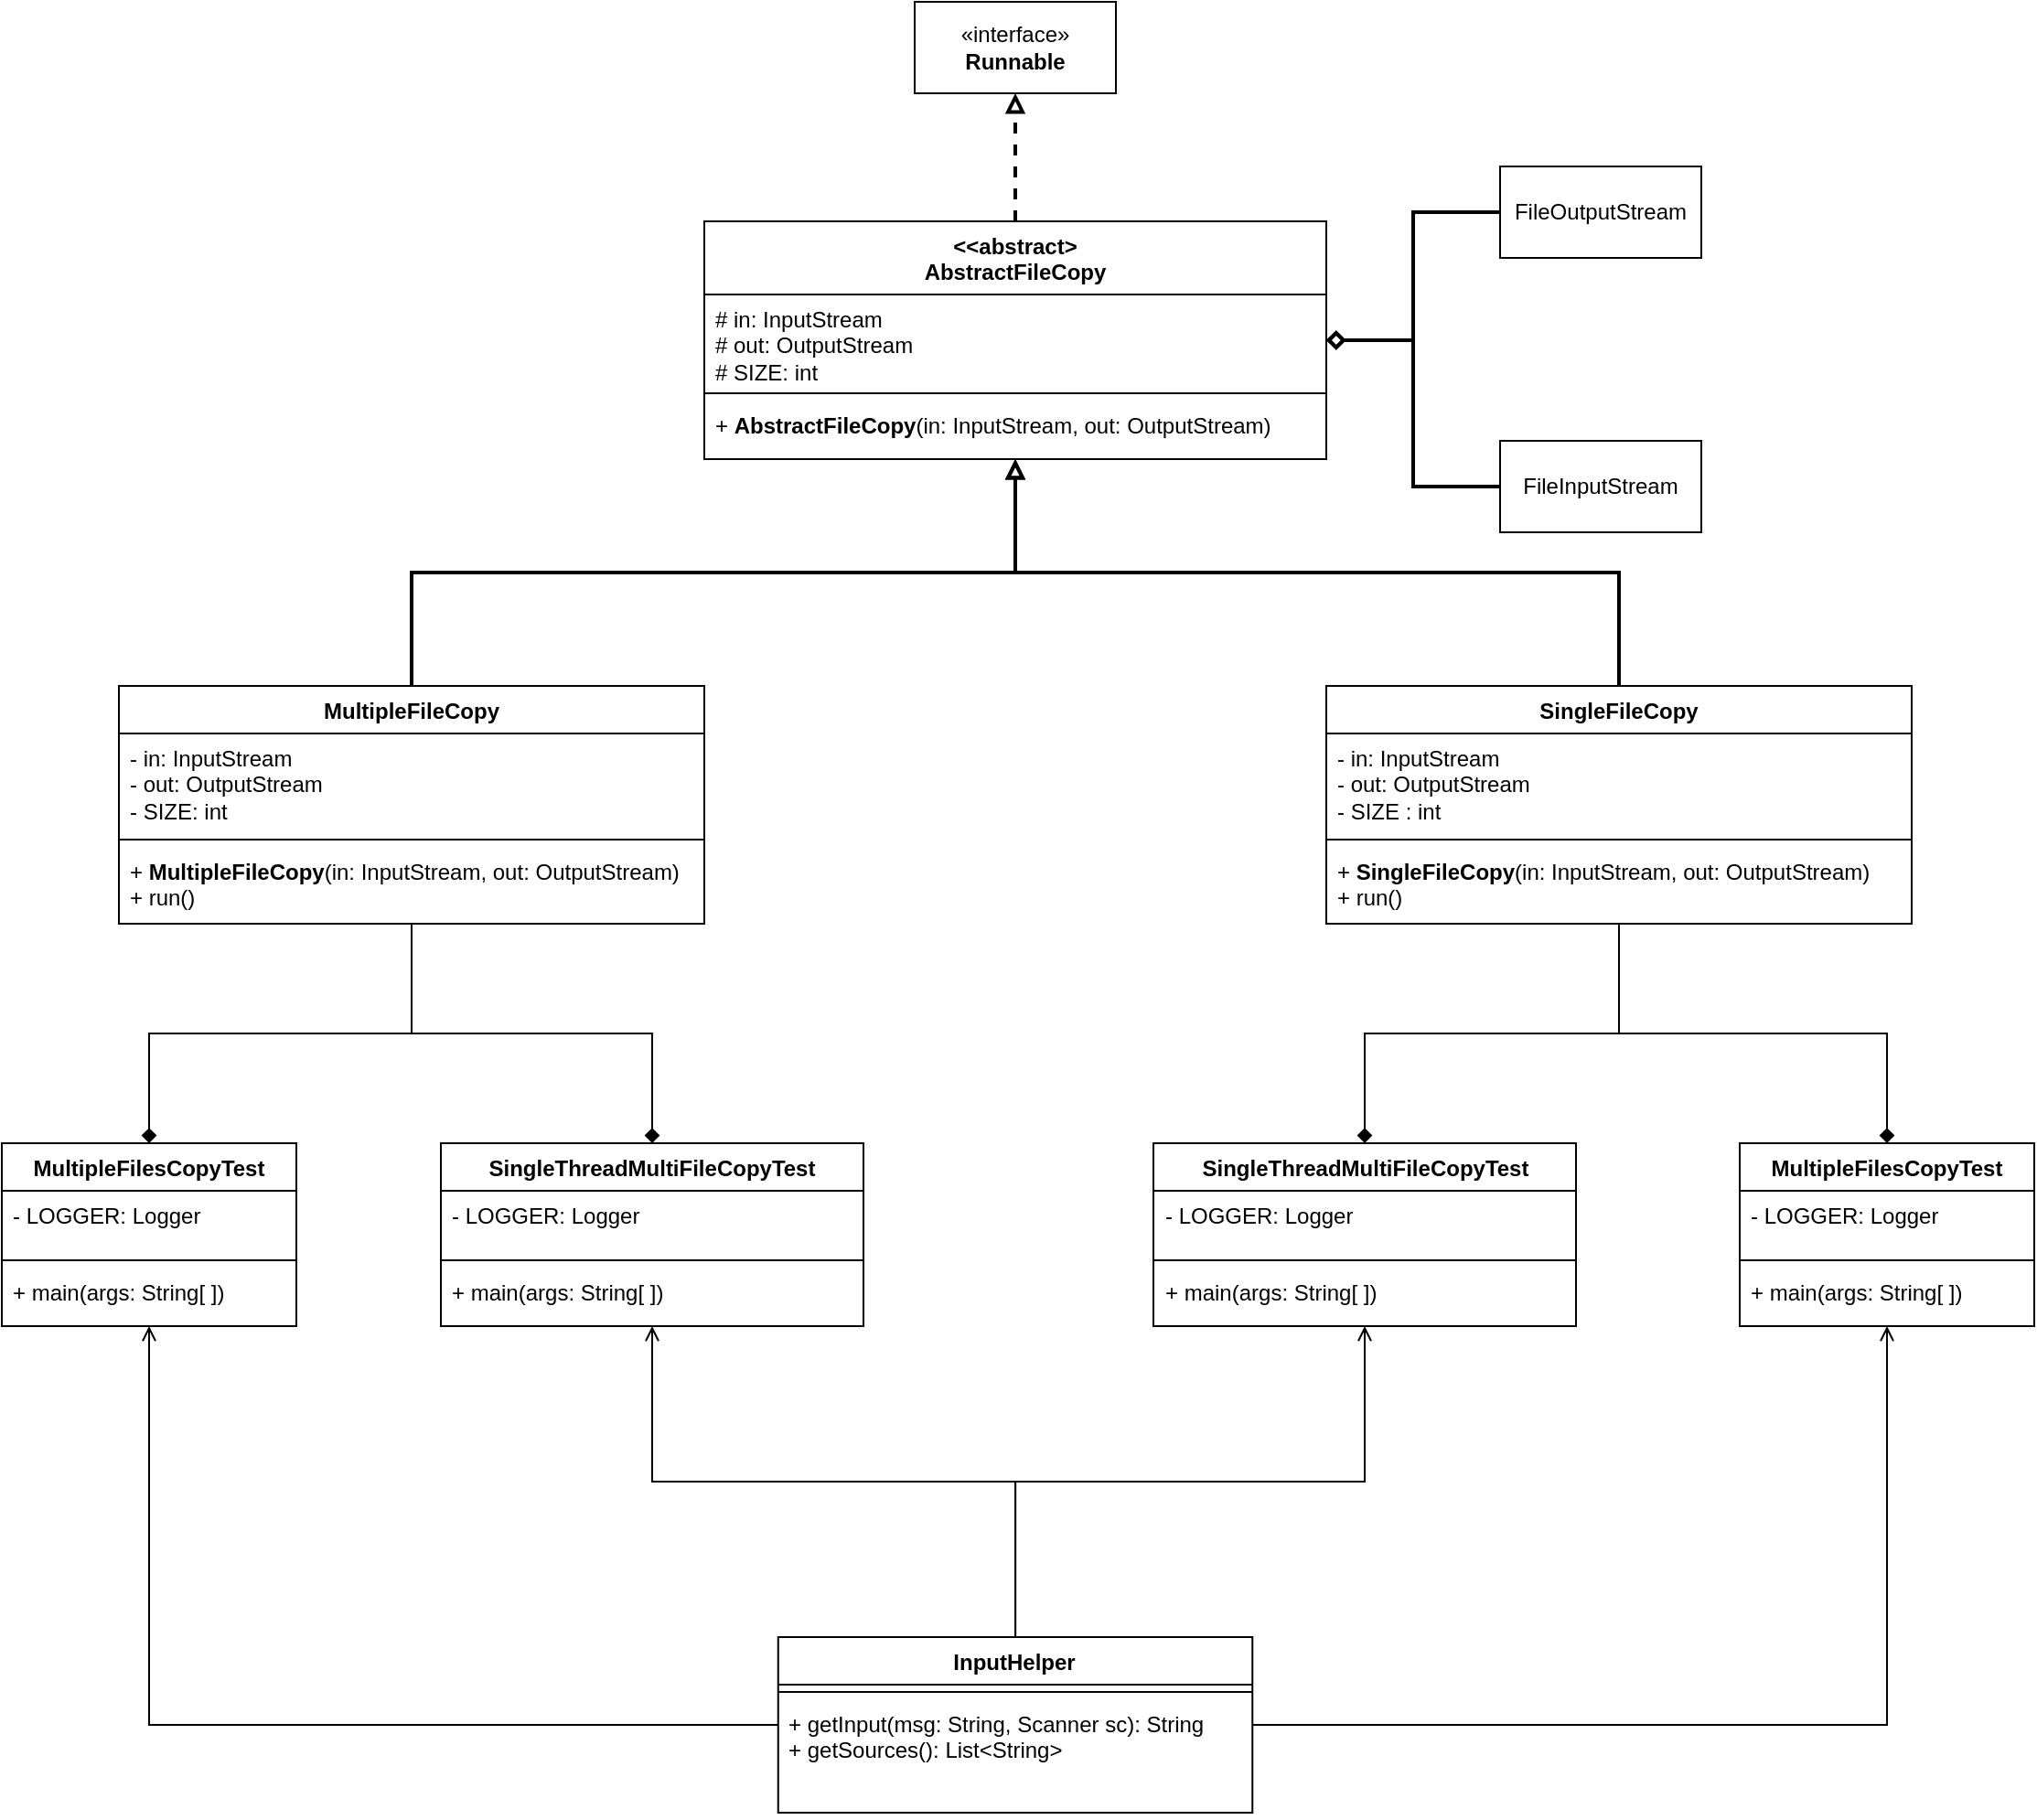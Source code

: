 <mxfile version="26.0.4" pages="3">
  <diagram id="C5RBs43oDa-KdzZeNtuy" name="SingleFileCopy">
    <mxGraphModel dx="1597" dy="745" grid="1" gridSize="10" guides="1" tooltips="1" connect="1" arrows="1" fold="1" page="1" pageScale="1" pageWidth="827" pageHeight="1169" math="0" shadow="0">
      <root>
        <mxCell id="WIyWlLk6GJQsqaUBKTNV-0" />
        <mxCell id="WIyWlLk6GJQsqaUBKTNV-1" parent="WIyWlLk6GJQsqaUBKTNV-0" />
        <mxCell id="6d-kajiBKO4Rtj_QUEIj-31" style="edgeStyle=orthogonalEdgeStyle;rounded=0;orthogonalLoop=1;jettySize=auto;html=1;strokeWidth=2;endArrow=block;endFill=0;" parent="WIyWlLk6GJQsqaUBKTNV-1" source="sKwEqX5zjyKueGjFuPMs-0" target="6d-kajiBKO4Rtj_QUEIj-25" edge="1">
          <mxGeometry relative="1" as="geometry" />
        </mxCell>
        <mxCell id="8niMl-YdIDnYW3GHy-0P-21" style="edgeStyle=orthogonalEdgeStyle;rounded=0;orthogonalLoop=1;jettySize=auto;html=1;endArrow=diamond;endFill=1;" parent="WIyWlLk6GJQsqaUBKTNV-1" source="sKwEqX5zjyKueGjFuPMs-0" target="8niMl-YdIDnYW3GHy-0P-13" edge="1">
          <mxGeometry relative="1" as="geometry" />
        </mxCell>
        <mxCell id="8niMl-YdIDnYW3GHy-0P-28" style="edgeStyle=orthogonalEdgeStyle;rounded=0;orthogonalLoop=1;jettySize=auto;html=1;entryX=0.5;entryY=0;entryDx=0;entryDy=0;endArrow=diamond;endFill=1;" parent="WIyWlLk6GJQsqaUBKTNV-1" source="sKwEqX5zjyKueGjFuPMs-0" target="8niMl-YdIDnYW3GHy-0P-22" edge="1">
          <mxGeometry relative="1" as="geometry" />
        </mxCell>
        <mxCell id="sKwEqX5zjyKueGjFuPMs-0" value="SingleFileCopy" style="swimlane;fontStyle=1;align=center;verticalAlign=top;childLayout=stackLayout;horizontal=1;startSize=26;horizontalStack=0;resizeParent=1;resizeParentMax=0;resizeLast=0;collapsible=1;marginBottom=0;whiteSpace=wrap;html=1;" parent="WIyWlLk6GJQsqaUBKTNV-1" vertex="1">
          <mxGeometry x="172" y="412" width="320" height="130" as="geometry" />
        </mxCell>
        <mxCell id="sKwEqX5zjyKueGjFuPMs-1" value="- in: InputStream&lt;div&gt;- out: OutputStream&lt;/div&gt;&lt;div&gt;- SIZE : int&lt;/div&gt;" style="text;strokeColor=none;fillColor=none;align=left;verticalAlign=top;spacingLeft=4;spacingRight=4;overflow=hidden;rotatable=0;points=[[0,0.5],[1,0.5]];portConstraint=eastwest;whiteSpace=wrap;html=1;" parent="sKwEqX5zjyKueGjFuPMs-0" vertex="1">
          <mxGeometry y="26" width="320" height="54" as="geometry" />
        </mxCell>
        <mxCell id="sKwEqX5zjyKueGjFuPMs-2" value="" style="line;strokeWidth=1;fillColor=none;align=left;verticalAlign=middle;spacingTop=-1;spacingLeft=3;spacingRight=3;rotatable=0;labelPosition=right;points=[];portConstraint=eastwest;strokeColor=inherit;" parent="sKwEqX5zjyKueGjFuPMs-0" vertex="1">
          <mxGeometry y="80" width="320" height="8" as="geometry" />
        </mxCell>
        <mxCell id="sKwEqX5zjyKueGjFuPMs-3" value="+&amp;nbsp;&lt;span style=&quot;font-weight: 700; text-align: center;&quot;&gt;SingleFileCopy&lt;/span&gt;(in: InputStream, out: OutputStream)&lt;div&gt;+ run()&lt;/div&gt;" style="text;strokeColor=none;fillColor=none;align=left;verticalAlign=top;spacingLeft=4;spacingRight=4;overflow=hidden;rotatable=0;points=[[0,0.5],[1,0.5]];portConstraint=eastwest;whiteSpace=wrap;html=1;" parent="sKwEqX5zjyKueGjFuPMs-0" vertex="1">
          <mxGeometry y="88" width="320" height="42" as="geometry" />
        </mxCell>
        <mxCell id="6d-kajiBKO4Rtj_QUEIj-33" style="edgeStyle=orthogonalEdgeStyle;rounded=0;orthogonalLoop=1;jettySize=auto;html=1;strokeWidth=2;endArrow=diamond;endFill=0;" parent="WIyWlLk6GJQsqaUBKTNV-1" source="sKwEqX5zjyKueGjFuPMs-4" target="6d-kajiBKO4Rtj_QUEIj-25" edge="1">
          <mxGeometry relative="1" as="geometry" />
        </mxCell>
        <mxCell id="sKwEqX5zjyKueGjFuPMs-4" value="FileOutputStream" style="html=1;whiteSpace=wrap;" parent="WIyWlLk6GJQsqaUBKTNV-1" vertex="1">
          <mxGeometry x="267" y="128" width="110" height="50" as="geometry" />
        </mxCell>
        <mxCell id="6d-kajiBKO4Rtj_QUEIj-32" style="edgeStyle=orthogonalEdgeStyle;rounded=0;orthogonalLoop=1;jettySize=auto;html=1;strokeWidth=2;endArrow=diamond;endFill=0;" parent="WIyWlLk6GJQsqaUBKTNV-1" source="sKwEqX5zjyKueGjFuPMs-5" target="6d-kajiBKO4Rtj_QUEIj-25" edge="1">
          <mxGeometry relative="1" as="geometry" />
        </mxCell>
        <mxCell id="sKwEqX5zjyKueGjFuPMs-5" value="FileInputStream" style="html=1;whiteSpace=wrap;" parent="WIyWlLk6GJQsqaUBKTNV-1" vertex="1">
          <mxGeometry x="267" y="278" width="110" height="50" as="geometry" />
        </mxCell>
        <mxCell id="6d-kajiBKO4Rtj_QUEIj-30" style="edgeStyle=orthogonalEdgeStyle;rounded=0;orthogonalLoop=1;jettySize=auto;html=1;strokeWidth=2;endArrow=block;endFill=0;" parent="WIyWlLk6GJQsqaUBKTNV-1" source="6d-kajiBKO4Rtj_QUEIj-11" target="6d-kajiBKO4Rtj_QUEIj-25" edge="1">
          <mxGeometry relative="1" as="geometry" />
        </mxCell>
        <mxCell id="8niMl-YdIDnYW3GHy-0P-19" style="edgeStyle=orthogonalEdgeStyle;rounded=0;orthogonalLoop=1;jettySize=auto;html=1;endArrow=diamond;endFill=1;" parent="WIyWlLk6GJQsqaUBKTNV-1" source="6d-kajiBKO4Rtj_QUEIj-11" target="8niMl-YdIDnYW3GHy-0P-4" edge="1">
          <mxGeometry relative="1" as="geometry" />
        </mxCell>
        <mxCell id="8niMl-YdIDnYW3GHy-0P-20" style="edgeStyle=orthogonalEdgeStyle;rounded=0;orthogonalLoop=1;jettySize=auto;html=1;endArrow=diamond;endFill=1;" parent="WIyWlLk6GJQsqaUBKTNV-1" source="6d-kajiBKO4Rtj_QUEIj-11" target="8niMl-YdIDnYW3GHy-0P-9" edge="1">
          <mxGeometry relative="1" as="geometry" />
        </mxCell>
        <mxCell id="6d-kajiBKO4Rtj_QUEIj-11" value="MultipleFileCopy" style="swimlane;fontStyle=1;align=center;verticalAlign=top;childLayout=stackLayout;horizontal=1;startSize=26;horizontalStack=0;resizeParent=1;resizeParentMax=0;resizeLast=0;collapsible=1;marginBottom=0;whiteSpace=wrap;html=1;" parent="WIyWlLk6GJQsqaUBKTNV-1" vertex="1">
          <mxGeometry x="-488" y="412" width="320" height="130" as="geometry" />
        </mxCell>
        <mxCell id="6d-kajiBKO4Rtj_QUEIj-12" value="- in: InputStream&lt;div&gt;- out: OutputStream&lt;/div&gt;&lt;div&gt;- SIZE: int&lt;/div&gt;" style="text;strokeColor=none;fillColor=none;align=left;verticalAlign=top;spacingLeft=4;spacingRight=4;overflow=hidden;rotatable=0;points=[[0,0.5],[1,0.5]];portConstraint=eastwest;whiteSpace=wrap;html=1;" parent="6d-kajiBKO4Rtj_QUEIj-11" vertex="1">
          <mxGeometry y="26" width="320" height="54" as="geometry" />
        </mxCell>
        <mxCell id="6d-kajiBKO4Rtj_QUEIj-13" value="" style="line;strokeWidth=1;fillColor=none;align=left;verticalAlign=middle;spacingTop=-1;spacingLeft=3;spacingRight=3;rotatable=0;labelPosition=right;points=[];portConstraint=eastwest;strokeColor=inherit;" parent="6d-kajiBKO4Rtj_QUEIj-11" vertex="1">
          <mxGeometry y="80" width="320" height="8" as="geometry" />
        </mxCell>
        <mxCell id="6d-kajiBKO4Rtj_QUEIj-14" value="+&amp;nbsp;&lt;span style=&quot;font-weight: 700; text-align: center;&quot;&gt;MultipleFileCopy&lt;/span&gt;(in: InputStream, out: OutputStream)&lt;div&gt;+ run()&lt;/div&gt;" style="text;strokeColor=none;fillColor=none;align=left;verticalAlign=top;spacingLeft=4;spacingRight=4;overflow=hidden;rotatable=0;points=[[0,0.5],[1,0.5]];portConstraint=eastwest;whiteSpace=wrap;html=1;" parent="6d-kajiBKO4Rtj_QUEIj-11" vertex="1">
          <mxGeometry y="88" width="320" height="42" as="geometry" />
        </mxCell>
        <mxCell id="6d-kajiBKO4Rtj_QUEIj-19" value="«interface»&lt;br&gt;&lt;b&gt;Runnable&lt;/b&gt;" style="html=1;whiteSpace=wrap;" parent="WIyWlLk6GJQsqaUBKTNV-1" vertex="1">
          <mxGeometry x="-53" y="38" width="110" height="50" as="geometry" />
        </mxCell>
        <mxCell id="6d-kajiBKO4Rtj_QUEIj-29" style="edgeStyle=orthogonalEdgeStyle;rounded=0;orthogonalLoop=1;jettySize=auto;html=1;endArrow=block;endFill=0;dashed=1;strokeWidth=2;" parent="WIyWlLk6GJQsqaUBKTNV-1" source="6d-kajiBKO4Rtj_QUEIj-25" target="6d-kajiBKO4Rtj_QUEIj-19" edge="1">
          <mxGeometry relative="1" as="geometry" />
        </mxCell>
        <mxCell id="6d-kajiBKO4Rtj_QUEIj-25" value="&lt;div&gt;&amp;lt;&amp;lt;abstract&amp;gt;&lt;/div&gt;&lt;div&gt;AbstractFileCopy&lt;/div&gt;" style="swimlane;fontStyle=1;align=center;verticalAlign=top;childLayout=stackLayout;horizontal=1;startSize=40;horizontalStack=0;resizeParent=1;resizeParentMax=0;resizeLast=0;collapsible=1;marginBottom=0;whiteSpace=wrap;html=1;" parent="WIyWlLk6GJQsqaUBKTNV-1" vertex="1">
          <mxGeometry x="-168" y="158" width="340" height="130" as="geometry" />
        </mxCell>
        <mxCell id="6d-kajiBKO4Rtj_QUEIj-26" value="# in: InputStream&lt;div&gt;# out: OutputStream&lt;/div&gt;&lt;div&gt;# SIZE: int&lt;/div&gt;" style="text;strokeColor=none;fillColor=none;align=left;verticalAlign=top;spacingLeft=4;spacingRight=4;overflow=hidden;rotatable=0;points=[[0,0.5],[1,0.5]];portConstraint=eastwest;whiteSpace=wrap;html=1;" parent="6d-kajiBKO4Rtj_QUEIj-25" vertex="1">
          <mxGeometry y="40" width="340" height="50" as="geometry" />
        </mxCell>
        <mxCell id="6d-kajiBKO4Rtj_QUEIj-27" value="" style="line;strokeWidth=1;fillColor=none;align=left;verticalAlign=middle;spacingTop=-1;spacingLeft=3;spacingRight=3;rotatable=0;labelPosition=right;points=[];portConstraint=eastwest;strokeColor=inherit;" parent="6d-kajiBKO4Rtj_QUEIj-25" vertex="1">
          <mxGeometry y="90" width="340" height="8" as="geometry" />
        </mxCell>
        <mxCell id="6d-kajiBKO4Rtj_QUEIj-28" value="+ &lt;b&gt;Abstract&lt;/b&gt;&lt;span style=&quot;font-weight: 700; text-align: center;&quot;&gt;FileCopy&lt;/span&gt;(in: InputStream, out: OutputStream)" style="text;strokeColor=none;fillColor=none;align=left;verticalAlign=top;spacingLeft=4;spacingRight=4;overflow=hidden;rotatable=0;points=[[0,0.5],[1,0.5]];portConstraint=eastwest;whiteSpace=wrap;html=1;" parent="6d-kajiBKO4Rtj_QUEIj-25" vertex="1">
          <mxGeometry y="98" width="340" height="32" as="geometry" />
        </mxCell>
        <mxCell id="8niMl-YdIDnYW3GHy-0P-8" style="edgeStyle=orthogonalEdgeStyle;rounded=0;orthogonalLoop=1;jettySize=auto;html=1;endArrow=open;endFill=0;startArrow=none;startFill=0;" parent="WIyWlLk6GJQsqaUBKTNV-1" source="8niMl-YdIDnYW3GHy-0P-0" target="8niMl-YdIDnYW3GHy-0P-4" edge="1">
          <mxGeometry relative="1" as="geometry" />
        </mxCell>
        <mxCell id="8niMl-YdIDnYW3GHy-0P-17" style="edgeStyle=orthogonalEdgeStyle;rounded=0;orthogonalLoop=1;jettySize=auto;html=1;endArrow=open;endFill=0;" parent="WIyWlLk6GJQsqaUBKTNV-1" source="8niMl-YdIDnYW3GHy-0P-0" target="8niMl-YdIDnYW3GHy-0P-13" edge="1">
          <mxGeometry relative="1" as="geometry" />
        </mxCell>
        <mxCell id="8niMl-YdIDnYW3GHy-0P-18" style="edgeStyle=orthogonalEdgeStyle;rounded=0;orthogonalLoop=1;jettySize=auto;html=1;endArrow=open;endFill=0;" parent="WIyWlLk6GJQsqaUBKTNV-1" source="8niMl-YdIDnYW3GHy-0P-0" target="8niMl-YdIDnYW3GHy-0P-9" edge="1">
          <mxGeometry relative="1" as="geometry" />
        </mxCell>
        <mxCell id="8niMl-YdIDnYW3GHy-0P-26" style="edgeStyle=orthogonalEdgeStyle;rounded=0;orthogonalLoop=1;jettySize=auto;html=1;endArrow=open;endFill=0;" parent="WIyWlLk6GJQsqaUBKTNV-1" source="8niMl-YdIDnYW3GHy-0P-0" target="8niMl-YdIDnYW3GHy-0P-22" edge="1">
          <mxGeometry relative="1" as="geometry" />
        </mxCell>
        <mxCell id="8niMl-YdIDnYW3GHy-0P-0" value="InputHelper" style="swimlane;fontStyle=1;align=center;verticalAlign=top;childLayout=stackLayout;horizontal=1;startSize=26;horizontalStack=0;resizeParent=1;resizeParentMax=0;resizeLast=0;collapsible=1;marginBottom=0;whiteSpace=wrap;html=1;" parent="WIyWlLk6GJQsqaUBKTNV-1" vertex="1">
          <mxGeometry x="-127.62" y="932" width="259.25" height="96" as="geometry" />
        </mxCell>
        <mxCell id="8niMl-YdIDnYW3GHy-0P-2" value="" style="line;strokeWidth=1;fillColor=none;align=left;verticalAlign=middle;spacingTop=-1;spacingLeft=3;spacingRight=3;rotatable=0;labelPosition=right;points=[];portConstraint=eastwest;strokeColor=inherit;" parent="8niMl-YdIDnYW3GHy-0P-0" vertex="1">
          <mxGeometry y="26" width="259.25" height="8" as="geometry" />
        </mxCell>
        <mxCell id="8niMl-YdIDnYW3GHy-0P-3" value="&lt;div&gt;&lt;span style=&quot;background-color: transparent; color: light-dark(rgb(0, 0, 0), rgb(255, 255, 255));&quot;&gt;+ getInput(msg: String, Scanner sc): String&lt;/span&gt;&lt;br&gt;&lt;/div&gt;&lt;div&gt;+ getSources(): List&amp;lt;String&amp;gt;&lt;/div&gt;&lt;div&gt;&lt;br&gt;&lt;/div&gt;" style="text;strokeColor=none;fillColor=none;align=left;verticalAlign=top;spacingLeft=4;spacingRight=4;overflow=hidden;rotatable=0;points=[[0,0.5],[1,0.5]];portConstraint=eastwest;whiteSpace=wrap;html=1;" parent="8niMl-YdIDnYW3GHy-0P-0" vertex="1">
          <mxGeometry y="34" width="259.25" height="62" as="geometry" />
        </mxCell>
        <mxCell id="8niMl-YdIDnYW3GHy-0P-4" value="MultipleFilesCopyTest" style="swimlane;fontStyle=1;align=center;verticalAlign=top;childLayout=stackLayout;horizontal=1;startSize=26;horizontalStack=0;resizeParent=1;resizeParentMax=0;resizeLast=0;collapsible=1;marginBottom=0;whiteSpace=wrap;html=1;" parent="WIyWlLk6GJQsqaUBKTNV-1" vertex="1">
          <mxGeometry x="-552" y="662" width="161" height="100" as="geometry" />
        </mxCell>
        <mxCell id="8niMl-YdIDnYW3GHy-0P-5" value="- LOGGER: Logger" style="text;strokeColor=none;fillColor=none;align=left;verticalAlign=top;spacingLeft=4;spacingRight=4;overflow=hidden;rotatable=0;points=[[0,0.5],[1,0.5]];portConstraint=eastwest;whiteSpace=wrap;html=1;" parent="8niMl-YdIDnYW3GHy-0P-4" vertex="1">
          <mxGeometry y="26" width="161" height="34" as="geometry" />
        </mxCell>
        <mxCell id="8niMl-YdIDnYW3GHy-0P-6" value="" style="line;strokeWidth=1;fillColor=none;align=left;verticalAlign=middle;spacingTop=-1;spacingLeft=3;spacingRight=3;rotatable=0;labelPosition=right;points=[];portConstraint=eastwest;strokeColor=inherit;" parent="8niMl-YdIDnYW3GHy-0P-4" vertex="1">
          <mxGeometry y="60" width="161" height="8" as="geometry" />
        </mxCell>
        <mxCell id="8niMl-YdIDnYW3GHy-0P-7" value="+ main(args: String[ ])" style="text;strokeColor=none;fillColor=none;align=left;verticalAlign=top;spacingLeft=4;spacingRight=4;overflow=hidden;rotatable=0;points=[[0,0.5],[1,0.5]];portConstraint=eastwest;whiteSpace=wrap;html=1;" parent="8niMl-YdIDnYW3GHy-0P-4" vertex="1">
          <mxGeometry y="68" width="161" height="32" as="geometry" />
        </mxCell>
        <mxCell id="8niMl-YdIDnYW3GHy-0P-9" value="SingleThreadMultiFileCopyTest" style="swimlane;fontStyle=1;align=center;verticalAlign=top;childLayout=stackLayout;horizontal=1;startSize=26;horizontalStack=0;resizeParent=1;resizeParentMax=0;resizeLast=0;collapsible=1;marginBottom=0;whiteSpace=wrap;html=1;" parent="WIyWlLk6GJQsqaUBKTNV-1" vertex="1">
          <mxGeometry x="-312" y="662" width="231" height="100" as="geometry" />
        </mxCell>
        <mxCell id="8niMl-YdIDnYW3GHy-0P-10" value="- LOGGER: Logger" style="text;strokeColor=none;fillColor=none;align=left;verticalAlign=top;spacingLeft=4;spacingRight=4;overflow=hidden;rotatable=0;points=[[0,0.5],[1,0.5]];portConstraint=eastwest;whiteSpace=wrap;html=1;" parent="8niMl-YdIDnYW3GHy-0P-9" vertex="1">
          <mxGeometry y="26" width="231" height="34" as="geometry" />
        </mxCell>
        <mxCell id="8niMl-YdIDnYW3GHy-0P-11" value="" style="line;strokeWidth=1;fillColor=none;align=left;verticalAlign=middle;spacingTop=-1;spacingLeft=3;spacingRight=3;rotatable=0;labelPosition=right;points=[];portConstraint=eastwest;strokeColor=inherit;" parent="8niMl-YdIDnYW3GHy-0P-9" vertex="1">
          <mxGeometry y="60" width="231" height="8" as="geometry" />
        </mxCell>
        <mxCell id="8niMl-YdIDnYW3GHy-0P-12" value="+ main(args: String[ ])" style="text;strokeColor=none;fillColor=none;align=left;verticalAlign=top;spacingLeft=4;spacingRight=4;overflow=hidden;rotatable=0;points=[[0,0.5],[1,0.5]];portConstraint=eastwest;whiteSpace=wrap;html=1;" parent="8niMl-YdIDnYW3GHy-0P-9" vertex="1">
          <mxGeometry y="68" width="231" height="32" as="geometry" />
        </mxCell>
        <mxCell id="8niMl-YdIDnYW3GHy-0P-13" value="MultipleFilesCopyTest" style="swimlane;fontStyle=1;align=center;verticalAlign=top;childLayout=stackLayout;horizontal=1;startSize=26;horizontalStack=0;resizeParent=1;resizeParentMax=0;resizeLast=0;collapsible=1;marginBottom=0;whiteSpace=wrap;html=1;" parent="WIyWlLk6GJQsqaUBKTNV-1" vertex="1">
          <mxGeometry x="398" y="662" width="161" height="100" as="geometry" />
        </mxCell>
        <mxCell id="8niMl-YdIDnYW3GHy-0P-14" value="- LOGGER: Logger" style="text;strokeColor=none;fillColor=none;align=left;verticalAlign=top;spacingLeft=4;spacingRight=4;overflow=hidden;rotatable=0;points=[[0,0.5],[1,0.5]];portConstraint=eastwest;whiteSpace=wrap;html=1;" parent="8niMl-YdIDnYW3GHy-0P-13" vertex="1">
          <mxGeometry y="26" width="161" height="34" as="geometry" />
        </mxCell>
        <mxCell id="8niMl-YdIDnYW3GHy-0P-15" value="" style="line;strokeWidth=1;fillColor=none;align=left;verticalAlign=middle;spacingTop=-1;spacingLeft=3;spacingRight=3;rotatable=0;labelPosition=right;points=[];portConstraint=eastwest;strokeColor=inherit;" parent="8niMl-YdIDnYW3GHy-0P-13" vertex="1">
          <mxGeometry y="60" width="161" height="8" as="geometry" />
        </mxCell>
        <mxCell id="8niMl-YdIDnYW3GHy-0P-16" value="+ main(args: String[ ])" style="text;strokeColor=none;fillColor=none;align=left;verticalAlign=top;spacingLeft=4;spacingRight=4;overflow=hidden;rotatable=0;points=[[0,0.5],[1,0.5]];portConstraint=eastwest;whiteSpace=wrap;html=1;" parent="8niMl-YdIDnYW3GHy-0P-13" vertex="1">
          <mxGeometry y="68" width="161" height="32" as="geometry" />
        </mxCell>
        <mxCell id="8niMl-YdIDnYW3GHy-0P-22" value="SingleThreadMultiFileCopyTest" style="swimlane;fontStyle=1;align=center;verticalAlign=top;childLayout=stackLayout;horizontal=1;startSize=26;horizontalStack=0;resizeParent=1;resizeParentMax=0;resizeLast=0;collapsible=1;marginBottom=0;whiteSpace=wrap;html=1;" parent="WIyWlLk6GJQsqaUBKTNV-1" vertex="1">
          <mxGeometry x="77.5" y="662" width="231" height="100" as="geometry" />
        </mxCell>
        <mxCell id="8niMl-YdIDnYW3GHy-0P-23" value="- LOGGER: Logger" style="text;strokeColor=none;fillColor=none;align=left;verticalAlign=top;spacingLeft=4;spacingRight=4;overflow=hidden;rotatable=0;points=[[0,0.5],[1,0.5]];portConstraint=eastwest;whiteSpace=wrap;html=1;" parent="8niMl-YdIDnYW3GHy-0P-22" vertex="1">
          <mxGeometry y="26" width="231" height="34" as="geometry" />
        </mxCell>
        <mxCell id="8niMl-YdIDnYW3GHy-0P-24" value="" style="line;strokeWidth=1;fillColor=none;align=left;verticalAlign=middle;spacingTop=-1;spacingLeft=3;spacingRight=3;rotatable=0;labelPosition=right;points=[];portConstraint=eastwest;strokeColor=inherit;" parent="8niMl-YdIDnYW3GHy-0P-22" vertex="1">
          <mxGeometry y="60" width="231" height="8" as="geometry" />
        </mxCell>
        <mxCell id="8niMl-YdIDnYW3GHy-0P-25" value="+ main(args: String[ ])" style="text;strokeColor=none;fillColor=none;align=left;verticalAlign=top;spacingLeft=4;spacingRight=4;overflow=hidden;rotatable=0;points=[[0,0.5],[1,0.5]];portConstraint=eastwest;whiteSpace=wrap;html=1;" parent="8niMl-YdIDnYW3GHy-0P-22" vertex="1">
          <mxGeometry y="68" width="231" height="32" as="geometry" />
        </mxCell>
      </root>
    </mxGraphModel>
  </diagram>
  <diagram id="9VZDZ3fmeXjfZXlW8FQZ" name="페이지-2">
    <mxGraphModel dx="1292" dy="745" grid="1" gridSize="10" guides="1" tooltips="1" connect="1" arrows="1" fold="1" page="1" pageScale="1" pageWidth="827" pageHeight="1169" math="0" shadow="0">
      <root>
        <mxCell id="0" />
        <mxCell id="1" parent="0" />
      </root>
    </mxGraphModel>
  </diagram>
  <diagram id="Hk2RYTqE0hzmxXWW5x0G" name="페이지-3">
    <mxGraphModel dx="886" dy="511" grid="1" gridSize="10" guides="1" tooltips="1" connect="1" arrows="1" fold="1" page="1" pageScale="1" pageWidth="827" pageHeight="1169" math="0" shadow="0">
      <root>
        <mxCell id="0" />
        <mxCell id="1" parent="0" />
        <mxCell id="R1q_15ZvfDhyaI_Q1raP-1" value="InputHelper" style="swimlane;fontStyle=1;align=center;verticalAlign=top;childLayout=stackLayout;horizontal=1;startSize=26;horizontalStack=0;resizeParent=1;resizeParentMax=0;resizeLast=0;collapsible=1;marginBottom=0;whiteSpace=wrap;html=1;" vertex="1" parent="1">
          <mxGeometry x="334" y="370" width="160" height="140" as="geometry" />
        </mxCell>
        <mxCell id="R1q_15ZvfDhyaI_Q1raP-2" value="- sc: Scanner&lt;div&gt;- LOGGER: logger&lt;/div&gt;" style="text;strokeColor=none;fillColor=none;align=left;verticalAlign=top;spacingLeft=4;spacingRight=4;overflow=hidden;rotatable=0;points=[[0,0.5],[1,0.5]];portConstraint=eastwest;whiteSpace=wrap;html=1;" vertex="1" parent="R1q_15ZvfDhyaI_Q1raP-1">
          <mxGeometry y="26" width="160" height="44" as="geometry" />
        </mxCell>
        <mxCell id="R1q_15ZvfDhyaI_Q1raP-3" value="" style="line;strokeWidth=1;fillColor=none;align=left;verticalAlign=middle;spacingTop=-1;spacingLeft=3;spacingRight=3;rotatable=0;labelPosition=right;points=[];portConstraint=eastwest;strokeColor=inherit;" vertex="1" parent="R1q_15ZvfDhyaI_Q1raP-1">
          <mxGeometry y="70" width="160" height="8" as="geometry" />
        </mxCell>
        <mxCell id="R1q_15ZvfDhyaI_Q1raP-4" value="&lt;div&gt;-&amp;nbsp; getSourcesFile(): String&lt;/div&gt;+ destination(): String&lt;div&gt;+ sources(): List&amp;lt;String&amp;gt;&lt;/div&gt;&lt;div&gt;&lt;br&gt;&lt;/div&gt;" style="text;strokeColor=none;fillColor=none;align=left;verticalAlign=top;spacingLeft=4;spacingRight=4;overflow=hidden;rotatable=0;points=[[0,0.5],[1,0.5]];portConstraint=eastwest;whiteSpace=wrap;html=1;" vertex="1" parent="R1q_15ZvfDhyaI_Q1raP-1">
          <mxGeometry y="78" width="160" height="62" as="geometry" />
        </mxCell>
      </root>
    </mxGraphModel>
  </diagram>
</mxfile>
